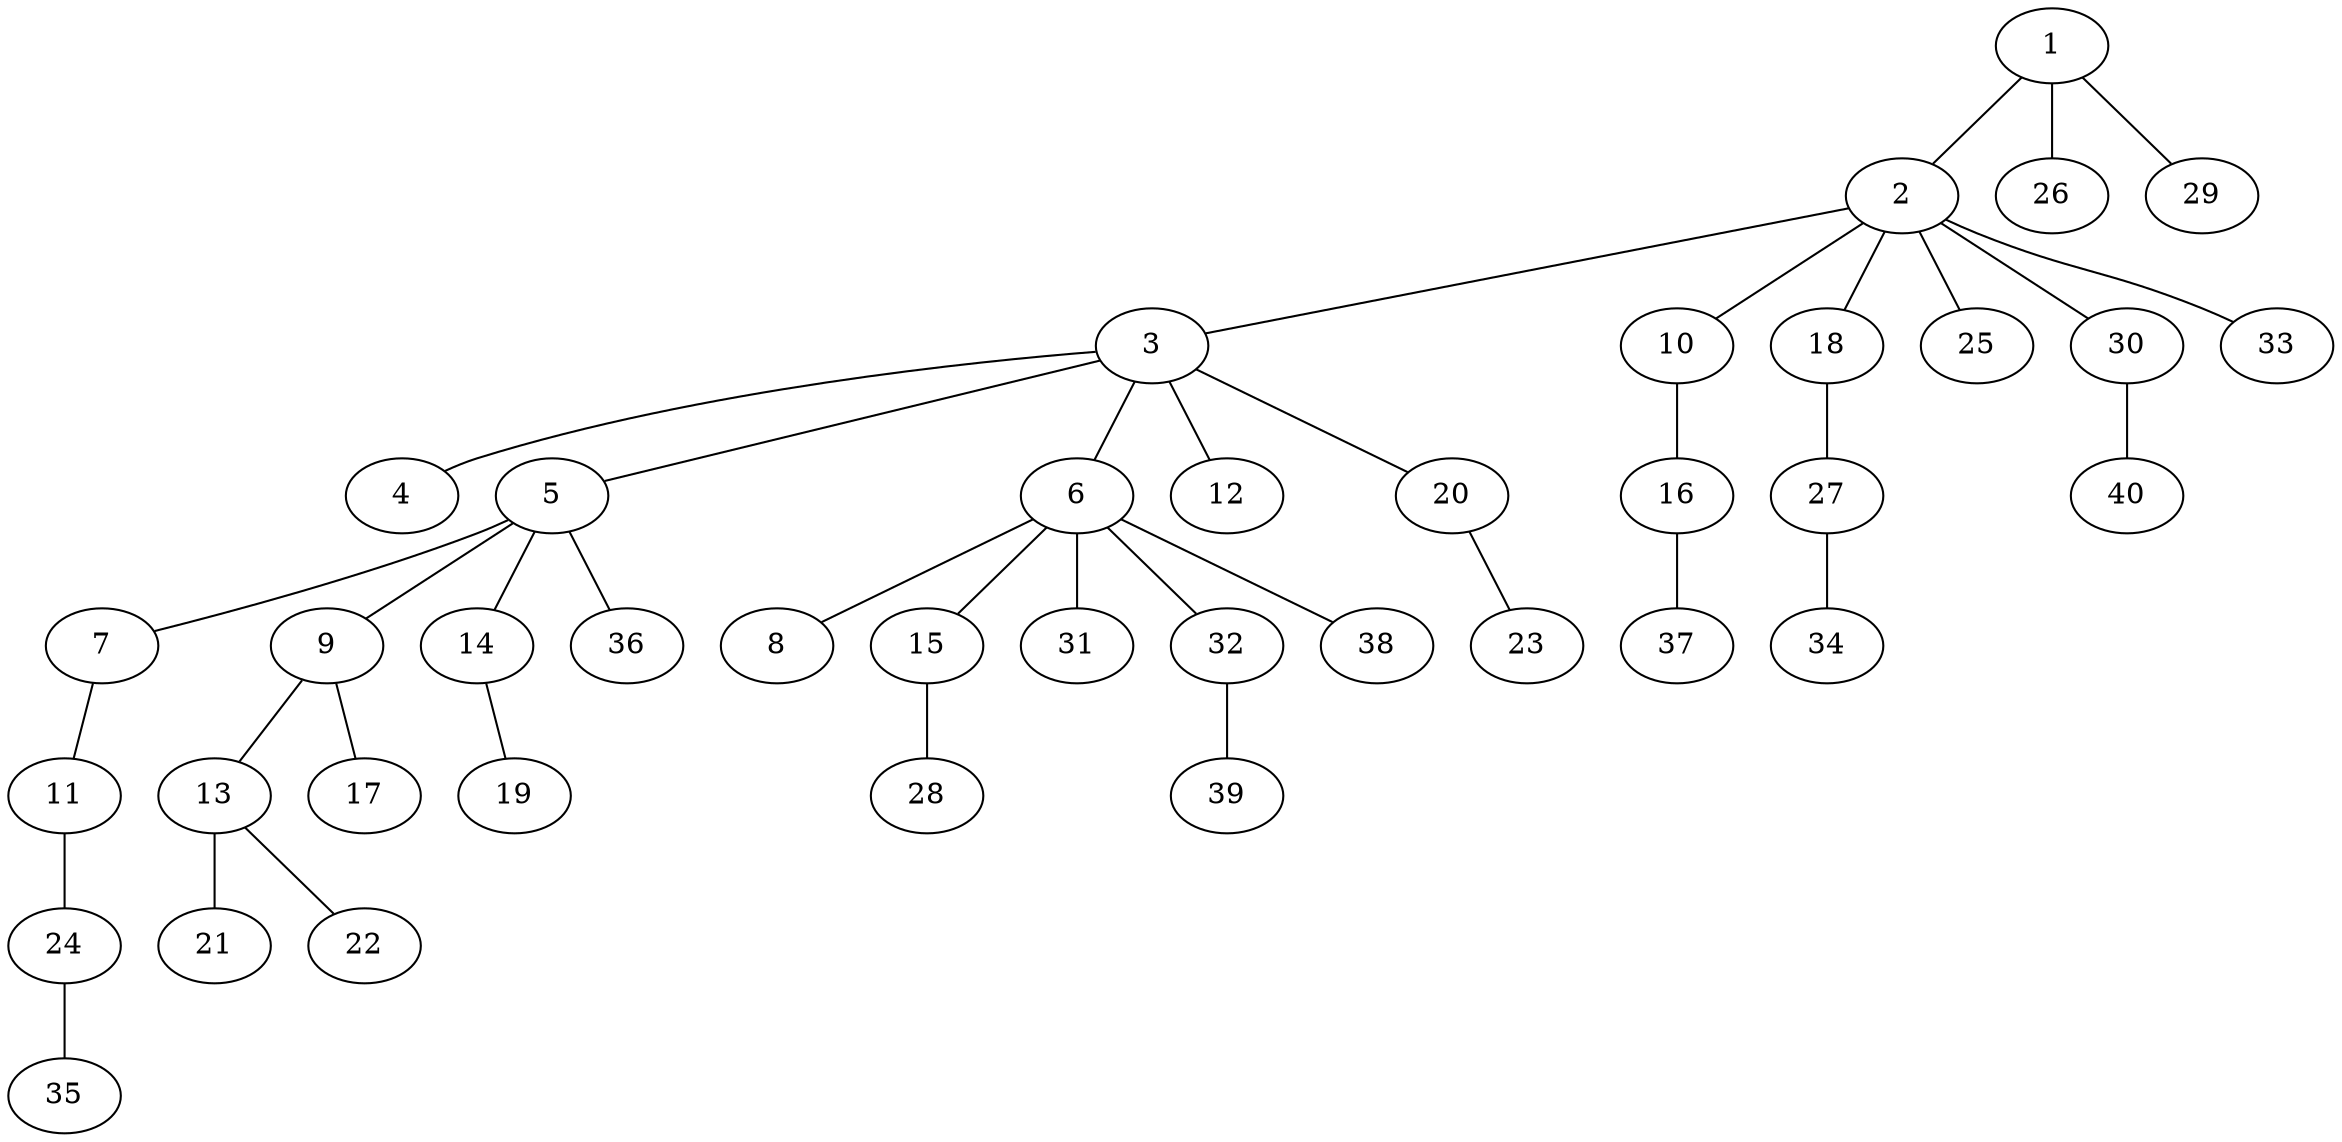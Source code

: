 graph graphname {1--2
1--26
1--29
2--3
2--10
2--18
2--25
2--30
2--33
3--4
3--5
3--6
3--12
3--20
5--7
5--9
5--14
5--36
6--8
6--15
6--31
6--32
6--38
7--11
9--13
9--17
10--16
11--24
13--21
13--22
14--19
15--28
16--37
18--27
20--23
24--35
27--34
30--40
32--39
}
